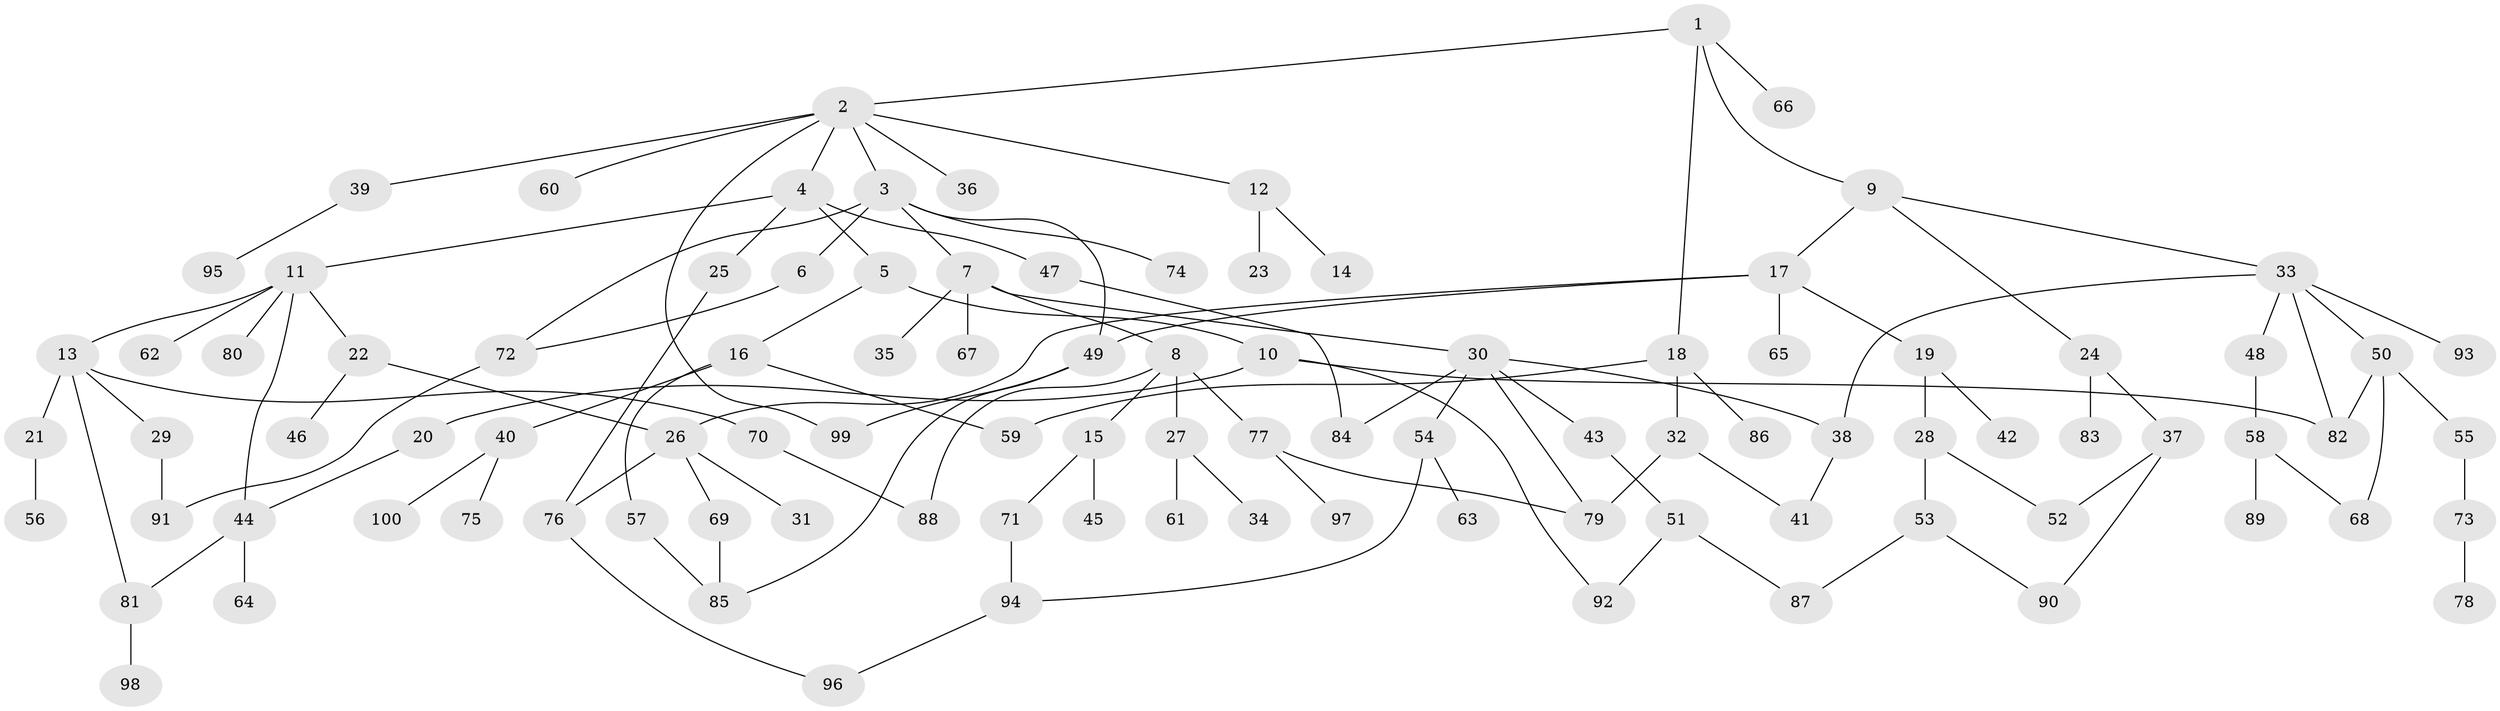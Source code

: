 // Generated by graph-tools (version 1.1) at 2025/11/02/21/25 10:11:06]
// undirected, 100 vertices, 125 edges
graph export_dot {
graph [start="1"]
  node [color=gray90,style=filled];
  1;
  2;
  3;
  4;
  5;
  6;
  7;
  8;
  9;
  10;
  11;
  12;
  13;
  14;
  15;
  16;
  17;
  18;
  19;
  20;
  21;
  22;
  23;
  24;
  25;
  26;
  27;
  28;
  29;
  30;
  31;
  32;
  33;
  34;
  35;
  36;
  37;
  38;
  39;
  40;
  41;
  42;
  43;
  44;
  45;
  46;
  47;
  48;
  49;
  50;
  51;
  52;
  53;
  54;
  55;
  56;
  57;
  58;
  59;
  60;
  61;
  62;
  63;
  64;
  65;
  66;
  67;
  68;
  69;
  70;
  71;
  72;
  73;
  74;
  75;
  76;
  77;
  78;
  79;
  80;
  81;
  82;
  83;
  84;
  85;
  86;
  87;
  88;
  89;
  90;
  91;
  92;
  93;
  94;
  95;
  96;
  97;
  98;
  99;
  100;
  1 -- 2;
  1 -- 9;
  1 -- 18;
  1 -- 66;
  2 -- 3;
  2 -- 4;
  2 -- 12;
  2 -- 36;
  2 -- 39;
  2 -- 60;
  2 -- 99;
  3 -- 6;
  3 -- 7;
  3 -- 74;
  3 -- 72;
  3 -- 49;
  4 -- 5;
  4 -- 11;
  4 -- 25;
  4 -- 47;
  5 -- 10;
  5 -- 16;
  6 -- 72;
  7 -- 8;
  7 -- 30;
  7 -- 35;
  7 -- 67;
  8 -- 15;
  8 -- 27;
  8 -- 77;
  8 -- 88;
  9 -- 17;
  9 -- 24;
  9 -- 33;
  10 -- 20;
  10 -- 82;
  10 -- 92;
  11 -- 13;
  11 -- 22;
  11 -- 44;
  11 -- 62;
  11 -- 80;
  12 -- 14;
  12 -- 23;
  13 -- 21;
  13 -- 29;
  13 -- 70;
  13 -- 81;
  15 -- 45;
  15 -- 71;
  16 -- 40;
  16 -- 57;
  16 -- 59;
  17 -- 19;
  17 -- 26;
  17 -- 49;
  17 -- 65;
  18 -- 32;
  18 -- 86;
  18 -- 59;
  19 -- 28;
  19 -- 42;
  20 -- 44;
  21 -- 56;
  22 -- 46;
  22 -- 26;
  24 -- 37;
  24 -- 83;
  25 -- 76;
  26 -- 31;
  26 -- 69;
  26 -- 76;
  27 -- 34;
  27 -- 61;
  28 -- 53;
  28 -- 52;
  29 -- 91;
  30 -- 43;
  30 -- 54;
  30 -- 79;
  30 -- 84;
  30 -- 38;
  32 -- 41;
  32 -- 79;
  33 -- 38;
  33 -- 48;
  33 -- 50;
  33 -- 93;
  33 -- 82;
  37 -- 52;
  37 -- 90;
  38 -- 41;
  39 -- 95;
  40 -- 75;
  40 -- 100;
  43 -- 51;
  44 -- 64;
  44 -- 81;
  47 -- 84;
  48 -- 58;
  49 -- 99;
  49 -- 85;
  50 -- 55;
  50 -- 68;
  50 -- 82;
  51 -- 92;
  51 -- 87;
  53 -- 87;
  53 -- 90;
  54 -- 63;
  54 -- 94;
  55 -- 73;
  57 -- 85;
  58 -- 89;
  58 -- 68;
  69 -- 85;
  70 -- 88;
  71 -- 94;
  72 -- 91;
  73 -- 78;
  76 -- 96;
  77 -- 97;
  77 -- 79;
  81 -- 98;
  94 -- 96;
}
